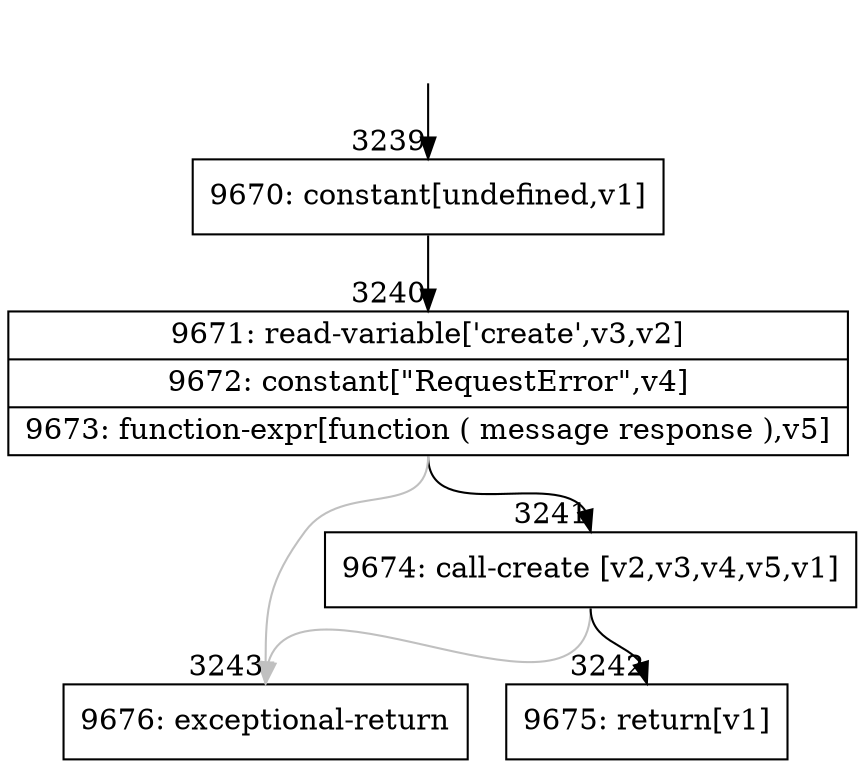 digraph {
rankdir="TD"
BB_entry204[shape=none,label=""];
BB_entry204 -> BB3239 [tailport=s, headport=n, headlabel="    3239"]
BB3239 [shape=record label="{9670: constant[undefined,v1]}" ] 
BB3239 -> BB3240 [tailport=s, headport=n, headlabel="      3240"]
BB3240 [shape=record label="{9671: read-variable['create',v3,v2]|9672: constant[\"RequestError\",v4]|9673: function-expr[function ( message response ),v5]}" ] 
BB3240 -> BB3241 [tailport=s, headport=n, headlabel="      3241"]
BB3240 -> BB3243 [tailport=s, headport=n, color=gray, headlabel="      3243"]
BB3241 [shape=record label="{9674: call-create [v2,v3,v4,v5,v1]}" ] 
BB3241 -> BB3242 [tailport=s, headport=n, headlabel="      3242"]
BB3241 -> BB3243 [tailport=s, headport=n, color=gray]
BB3242 [shape=record label="{9675: return[v1]}" ] 
BB3243 [shape=record label="{9676: exceptional-return}" ] 
//#$~ 3602
}
